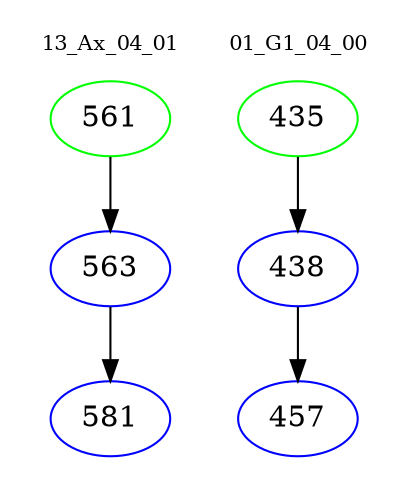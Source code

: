 digraph{
subgraph cluster_0 {
color = white
label = "13_Ax_04_01";
fontsize=10;
T0_561 [label="561", color="green"]
T0_561 -> T0_563 [color="black"]
T0_563 [label="563", color="blue"]
T0_563 -> T0_581 [color="black"]
T0_581 [label="581", color="blue"]
}
subgraph cluster_1 {
color = white
label = "01_G1_04_00";
fontsize=10;
T1_435 [label="435", color="green"]
T1_435 -> T1_438 [color="black"]
T1_438 [label="438", color="blue"]
T1_438 -> T1_457 [color="black"]
T1_457 [label="457", color="blue"]
}
}
